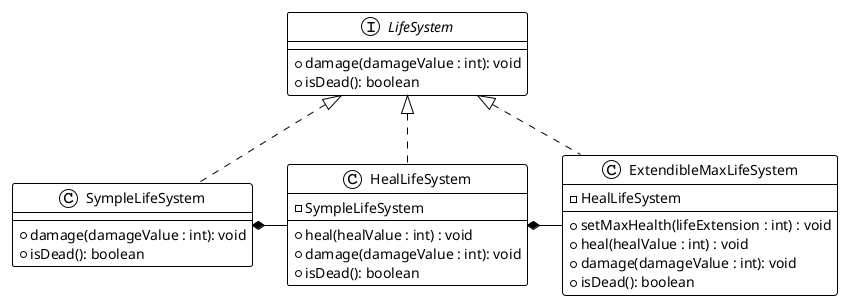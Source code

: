 @startuml LifeSystem 
!theme plain

interface LifeSystem{ 
    + damage(damageValue : int): void
    + isDead(): boolean
}

class SympleLifeSystem {
    + damage(damageValue : int): void
    + isDead(): boolean 
}

class HealLifeSystem {
    - SympleLifeSystem
    + heal(healValue : int) : void
    + damage(damageValue : int): void
    + isDead(): boolean 
}

class ExtendibleMaxLifeSystem { 
    - HealLifeSystem
    + setMaxHealth(lifeExtension : int) : void
    + heal(healValue : int) : void
    + damage(damageValue : int): void
    + isDead(): boolean  
}

class SympleLifeSystem implements LifeSystem 
class HealLifeSystem implements LifeSystem
class ExtendibleMaxLifeSystem implements LifeSystem
HealLifeSystem -L-* SympleLifeSystem
ExtendibleMaxLifeSystem -L-* HealLifeSystem

@enduml